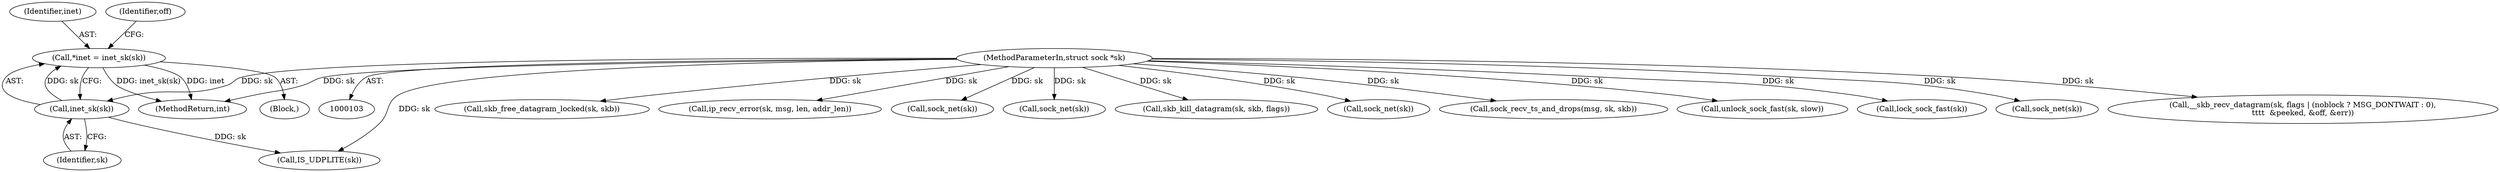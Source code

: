 digraph "0_linux_197c949e7798fbf28cfadc69d9ca0c2abbf93191@pointer" {
"1000112" [label="(Call,*inet = inet_sk(sk))"];
"1000114" [label="(Call,inet_sk(sk))"];
"1000104" [label="(MethodParameterIn,struct sock *sk)"];
"1000336" [label="(Call,skb_free_datagram_locked(sk, skb))"];
"1000140" [label="(Call,ip_recv_error(sk, msg, len, addr_len))"];
"1000110" [label="(Block,)"];
"1000115" [label="(Identifier,sk)"];
"1000267" [label="(Call,sock_net(sk))"];
"1000374" [label="(MethodReturn,int)"];
"1000258" [label="(Call,sock_net(sk))"];
"1000113" [label="(Identifier,inet)"];
"1000349" [label="(Call,skb_kill_datagram(sk, skb, flags))"];
"1000355" [label="(Call,sock_net(sk))"];
"1000112" [label="(Call,*inet = inet_sk(sk))"];
"1000122" [label="(Identifier,off)"];
"1000104" [label="(MethodParameterIn,struct sock *sk)"];
"1000128" [label="(Call,IS_UDPLITE(sk))"];
"1000271" [label="(Call,sock_recv_ts_and_drops(msg, sk, skb))"];
"1000364" [label="(Call,unlock_sock_fast(sk, slow))"];
"1000345" [label="(Call,lock_sock_fast(sk))"];
"1000360" [label="(Call,sock_net(sk))"];
"1000148" [label="(Call,__skb_recv_datagram(sk, flags | (noblock ? MSG_DONTWAIT : 0),\n\t\t\t\t  &peeked, &off, &err))"];
"1000114" [label="(Call,inet_sk(sk))"];
"1000112" -> "1000110"  [label="AST: "];
"1000112" -> "1000114"  [label="CFG: "];
"1000113" -> "1000112"  [label="AST: "];
"1000114" -> "1000112"  [label="AST: "];
"1000122" -> "1000112"  [label="CFG: "];
"1000112" -> "1000374"  [label="DDG: inet_sk(sk)"];
"1000112" -> "1000374"  [label="DDG: inet"];
"1000114" -> "1000112"  [label="DDG: sk"];
"1000114" -> "1000115"  [label="CFG: "];
"1000115" -> "1000114"  [label="AST: "];
"1000104" -> "1000114"  [label="DDG: sk"];
"1000114" -> "1000128"  [label="DDG: sk"];
"1000104" -> "1000103"  [label="AST: "];
"1000104" -> "1000374"  [label="DDG: sk"];
"1000104" -> "1000128"  [label="DDG: sk"];
"1000104" -> "1000140"  [label="DDG: sk"];
"1000104" -> "1000148"  [label="DDG: sk"];
"1000104" -> "1000258"  [label="DDG: sk"];
"1000104" -> "1000267"  [label="DDG: sk"];
"1000104" -> "1000271"  [label="DDG: sk"];
"1000104" -> "1000336"  [label="DDG: sk"];
"1000104" -> "1000345"  [label="DDG: sk"];
"1000104" -> "1000349"  [label="DDG: sk"];
"1000104" -> "1000355"  [label="DDG: sk"];
"1000104" -> "1000360"  [label="DDG: sk"];
"1000104" -> "1000364"  [label="DDG: sk"];
}
